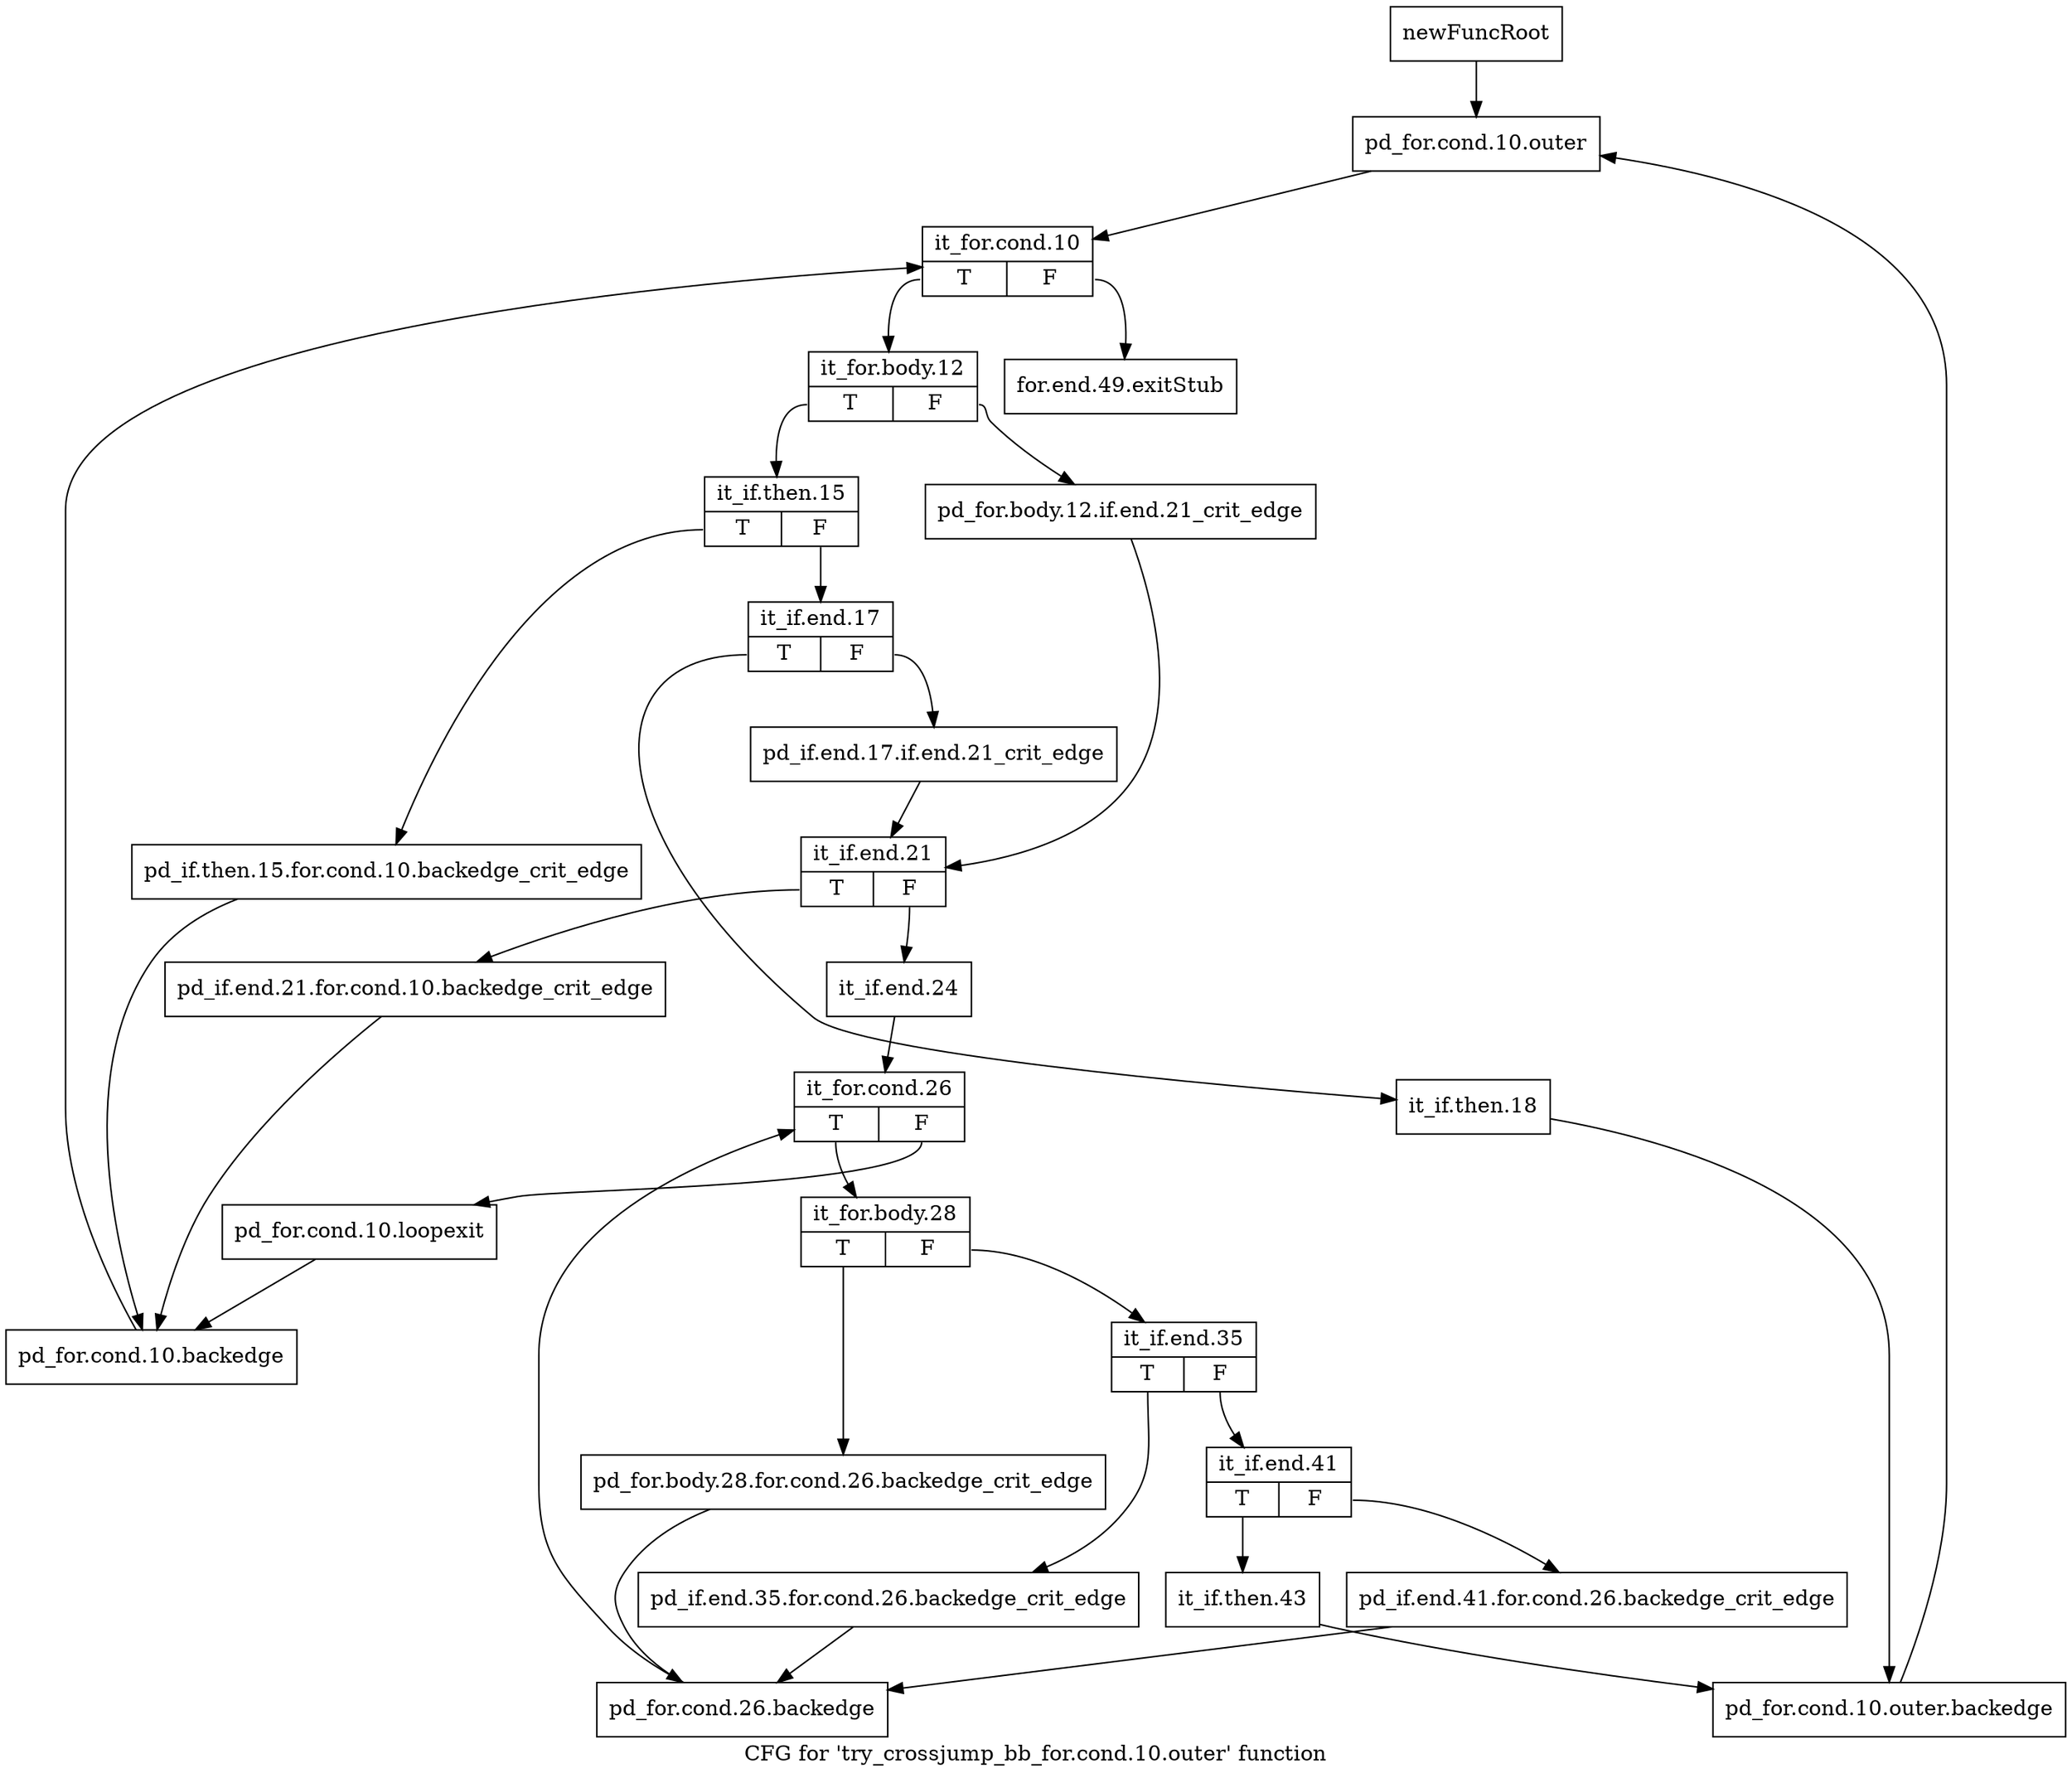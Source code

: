 digraph "CFG for 'try_crossjump_bb_for.cond.10.outer' function" {
	label="CFG for 'try_crossjump_bb_for.cond.10.outer' function";

	Node0x7b689c0 [shape=record,label="{newFuncRoot}"];
	Node0x7b689c0 -> Node0x7b68a60;
	Node0x7b68a10 [shape=record,label="{for.end.49.exitStub}"];
	Node0x7b68a60 [shape=record,label="{pd_for.cond.10.outer}"];
	Node0x7b68a60 -> Node0x7b68ab0;
	Node0x7b68ab0 [shape=record,label="{it_for.cond.10|{<s0>T|<s1>F}}"];
	Node0x7b68ab0:s0 -> Node0x7b68b00;
	Node0x7b68ab0:s1 -> Node0x7b68a10;
	Node0x7b68b00 [shape=record,label="{it_for.body.12|{<s0>T|<s1>F}}"];
	Node0x7b68b00:s0 -> Node0x7b7dff0;
	Node0x7b68b00:s1 -> Node0x7b7dfa0;
	Node0x7b7dfa0 [shape=record,label="{pd_for.body.12.if.end.21_crit_edge}"];
	Node0x7b7dfa0 -> Node0x7b7e0e0;
	Node0x7b7dff0 [shape=record,label="{it_if.then.15|{<s0>T|<s1>F}}"];
	Node0x7b7dff0:s0 -> Node0x7b7e590;
	Node0x7b7dff0:s1 -> Node0x7b7e040;
	Node0x7b7e040 [shape=record,label="{it_if.end.17|{<s0>T|<s1>F}}"];
	Node0x7b7e040:s0 -> Node0x7b7e4f0;
	Node0x7b7e040:s1 -> Node0x7b7e090;
	Node0x7b7e090 [shape=record,label="{pd_if.end.17.if.end.21_crit_edge}"];
	Node0x7b7e090 -> Node0x7b7e0e0;
	Node0x7b7e0e0 [shape=record,label="{it_if.end.21|{<s0>T|<s1>F}}"];
	Node0x7b7e0e0:s0 -> Node0x7b7e4a0;
	Node0x7b7e0e0:s1 -> Node0x7b7e130;
	Node0x7b7e130 [shape=record,label="{it_if.end.24}"];
	Node0x7b7e130 -> Node0x7b7e180;
	Node0x7b7e180 [shape=record,label="{it_for.cond.26|{<s0>T|<s1>F}}"];
	Node0x7b7e180:s0 -> Node0x7b7e220;
	Node0x7b7e180:s1 -> Node0x7b7e1d0;
	Node0x7b7e1d0 [shape=record,label="{pd_for.cond.10.loopexit}"];
	Node0x7b7e1d0 -> Node0x7b7e5e0;
	Node0x7b7e220 [shape=record,label="{it_for.body.28|{<s0>T|<s1>F}}"];
	Node0x7b7e220:s0 -> Node0x7b7e400;
	Node0x7b7e220:s1 -> Node0x7b7e270;
	Node0x7b7e270 [shape=record,label="{it_if.end.35|{<s0>T|<s1>F}}"];
	Node0x7b7e270:s0 -> Node0x7b7e3b0;
	Node0x7b7e270:s1 -> Node0x7b7e2c0;
	Node0x7b7e2c0 [shape=record,label="{it_if.end.41|{<s0>T|<s1>F}}"];
	Node0x7b7e2c0:s0 -> Node0x7b7e360;
	Node0x7b7e2c0:s1 -> Node0x7b7e310;
	Node0x7b7e310 [shape=record,label="{pd_if.end.41.for.cond.26.backedge_crit_edge}"];
	Node0x7b7e310 -> Node0x7b7e450;
	Node0x7b7e360 [shape=record,label="{it_if.then.43}"];
	Node0x7b7e360 -> Node0x7b7e540;
	Node0x7b7e3b0 [shape=record,label="{pd_if.end.35.for.cond.26.backedge_crit_edge}"];
	Node0x7b7e3b0 -> Node0x7b7e450;
	Node0x7b7e400 [shape=record,label="{pd_for.body.28.for.cond.26.backedge_crit_edge}"];
	Node0x7b7e400 -> Node0x7b7e450;
	Node0x7b7e450 [shape=record,label="{pd_for.cond.26.backedge}"];
	Node0x7b7e450 -> Node0x7b7e180;
	Node0x7b7e4a0 [shape=record,label="{pd_if.end.21.for.cond.10.backedge_crit_edge}"];
	Node0x7b7e4a0 -> Node0x7b7e5e0;
	Node0x7b7e4f0 [shape=record,label="{it_if.then.18}"];
	Node0x7b7e4f0 -> Node0x7b7e540;
	Node0x7b7e540 [shape=record,label="{pd_for.cond.10.outer.backedge}"];
	Node0x7b7e540 -> Node0x7b68a60;
	Node0x7b7e590 [shape=record,label="{pd_if.then.15.for.cond.10.backedge_crit_edge}"];
	Node0x7b7e590 -> Node0x7b7e5e0;
	Node0x7b7e5e0 [shape=record,label="{pd_for.cond.10.backedge}"];
	Node0x7b7e5e0 -> Node0x7b68ab0;
}
